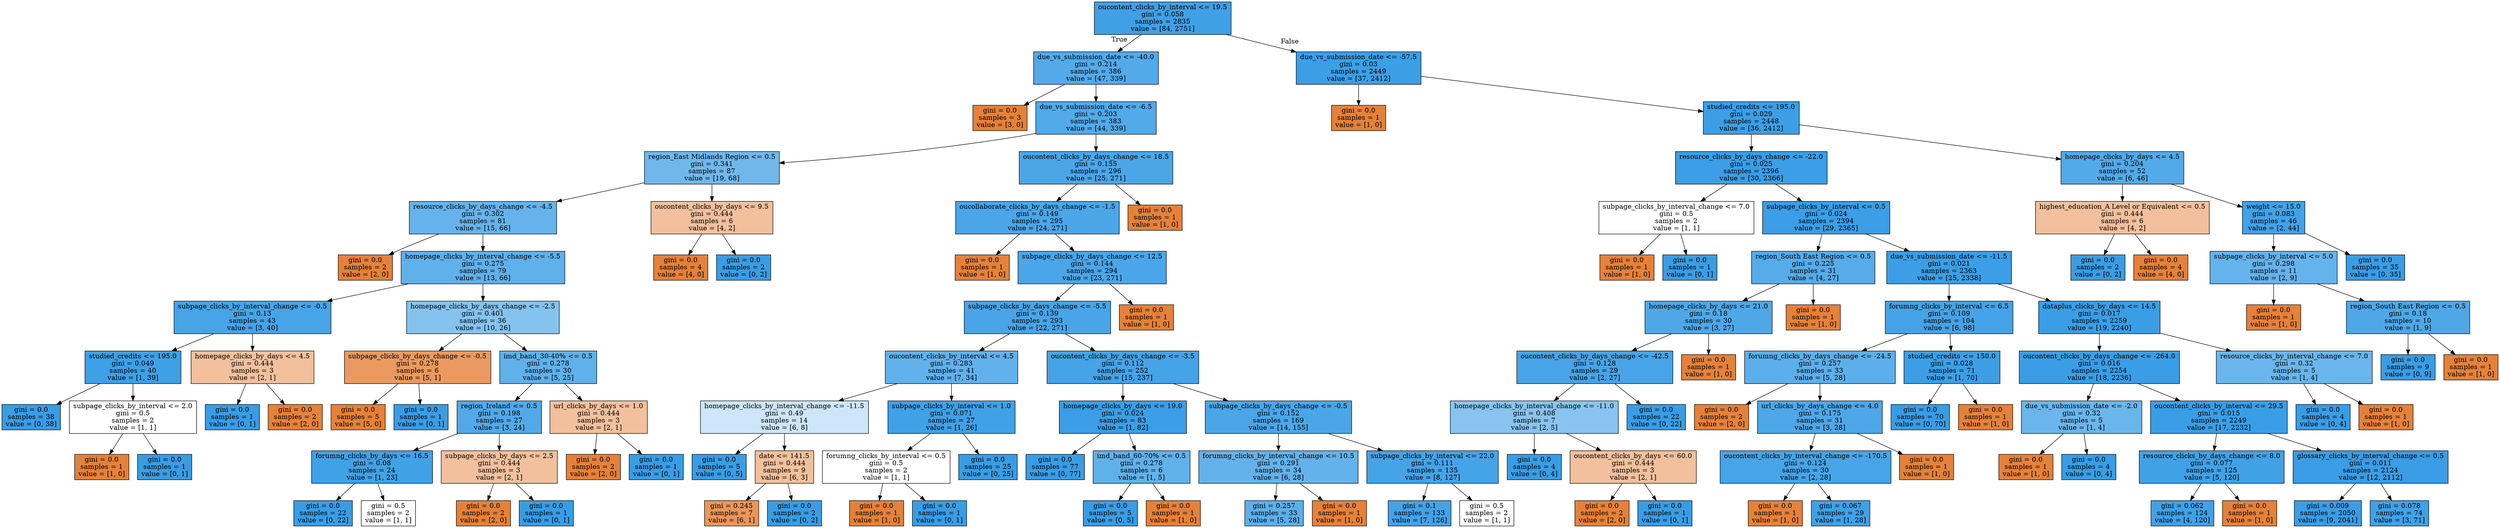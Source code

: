 digraph Tree {
node [shape=box, style="filled", color="black"] ;
0 [label="oucontent_clicks_by_interval <= 19.5\ngini = 0.058\nsamples = 2835\nvalue = [84, 2751]", fillcolor="#399de5f7"] ;
1 [label="due_vs_submission_date <= -40.0\ngini = 0.214\nsamples = 386\nvalue = [47, 339]", fillcolor="#399de5dc"] ;
0 -> 1 [labeldistance=2.5, labelangle=45, headlabel="True"] ;
2 [label="gini = 0.0\nsamples = 3\nvalue = [3, 0]", fillcolor="#e58139ff"] ;
1 -> 2 ;
3 [label="due_vs_submission_date <= -6.5\ngini = 0.203\nsamples = 383\nvalue = [44, 339]", fillcolor="#399de5de"] ;
1 -> 3 ;
4 [label="region_East Midlands Region <= 0.5\ngini = 0.341\nsamples = 87\nvalue = [19, 68]", fillcolor="#399de5b8"] ;
3 -> 4 ;
5 [label="resource_clicks_by_days_change <= -4.5\ngini = 0.302\nsamples = 81\nvalue = [15, 66]", fillcolor="#399de5c5"] ;
4 -> 5 ;
6 [label="gini = 0.0\nsamples = 2\nvalue = [2, 0]", fillcolor="#e58139ff"] ;
5 -> 6 ;
7 [label="homepage_clicks_by_interval_change <= -5.5\ngini = 0.275\nsamples = 79\nvalue = [13, 66]", fillcolor="#399de5cd"] ;
5 -> 7 ;
8 [label="subpage_clicks_by_interval_change <= -0.5\ngini = 0.13\nsamples = 43\nvalue = [3, 40]", fillcolor="#399de5ec"] ;
7 -> 8 ;
9 [label="studied_credits <= 195.0\ngini = 0.049\nsamples = 40\nvalue = [1, 39]", fillcolor="#399de5f8"] ;
8 -> 9 ;
10 [label="gini = 0.0\nsamples = 38\nvalue = [0, 38]", fillcolor="#399de5ff"] ;
9 -> 10 ;
11 [label="subpage_clicks_by_interval <= 2.0\ngini = 0.5\nsamples = 2\nvalue = [1, 1]", fillcolor="#e5813900"] ;
9 -> 11 ;
12 [label="gini = 0.0\nsamples = 1\nvalue = [1, 0]", fillcolor="#e58139ff"] ;
11 -> 12 ;
13 [label="gini = 0.0\nsamples = 1\nvalue = [0, 1]", fillcolor="#399de5ff"] ;
11 -> 13 ;
14 [label="homepage_clicks_by_days <= 4.5\ngini = 0.444\nsamples = 3\nvalue = [2, 1]", fillcolor="#e581397f"] ;
8 -> 14 ;
15 [label="gini = 0.0\nsamples = 1\nvalue = [0, 1]", fillcolor="#399de5ff"] ;
14 -> 15 ;
16 [label="gini = 0.0\nsamples = 2\nvalue = [2, 0]", fillcolor="#e58139ff"] ;
14 -> 16 ;
17 [label="homepage_clicks_by_days_change <= -2.5\ngini = 0.401\nsamples = 36\nvalue = [10, 26]", fillcolor="#399de59d"] ;
7 -> 17 ;
18 [label="subpage_clicks_by_days_change <= -0.5\ngini = 0.278\nsamples = 6\nvalue = [5, 1]", fillcolor="#e58139cc"] ;
17 -> 18 ;
19 [label="gini = 0.0\nsamples = 5\nvalue = [5, 0]", fillcolor="#e58139ff"] ;
18 -> 19 ;
20 [label="gini = 0.0\nsamples = 1\nvalue = [0, 1]", fillcolor="#399de5ff"] ;
18 -> 20 ;
21 [label="imd_band_30-40% <= 0.5\ngini = 0.278\nsamples = 30\nvalue = [5, 25]", fillcolor="#399de5cc"] ;
17 -> 21 ;
22 [label="region_Ireland <= 0.5\ngini = 0.198\nsamples = 27\nvalue = [3, 24]", fillcolor="#399de5df"] ;
21 -> 22 ;
23 [label="forumng_clicks_by_days <= 16.5\ngini = 0.08\nsamples = 24\nvalue = [1, 23]", fillcolor="#399de5f4"] ;
22 -> 23 ;
24 [label="gini = 0.0\nsamples = 22\nvalue = [0, 22]", fillcolor="#399de5ff"] ;
23 -> 24 ;
25 [label="gini = 0.5\nsamples = 2\nvalue = [1, 1]", fillcolor="#e5813900"] ;
23 -> 25 ;
26 [label="subpage_clicks_by_days <= 2.5\ngini = 0.444\nsamples = 3\nvalue = [2, 1]", fillcolor="#e581397f"] ;
22 -> 26 ;
27 [label="gini = 0.0\nsamples = 2\nvalue = [2, 0]", fillcolor="#e58139ff"] ;
26 -> 27 ;
28 [label="gini = 0.0\nsamples = 1\nvalue = [0, 1]", fillcolor="#399de5ff"] ;
26 -> 28 ;
29 [label="url_clicks_by_days <= 1.0\ngini = 0.444\nsamples = 3\nvalue = [2, 1]", fillcolor="#e581397f"] ;
21 -> 29 ;
30 [label="gini = 0.0\nsamples = 2\nvalue = [2, 0]", fillcolor="#e58139ff"] ;
29 -> 30 ;
31 [label="gini = 0.0\nsamples = 1\nvalue = [0, 1]", fillcolor="#399de5ff"] ;
29 -> 31 ;
32 [label="oucontent_clicks_by_days <= 9.5\ngini = 0.444\nsamples = 6\nvalue = [4, 2]", fillcolor="#e581397f"] ;
4 -> 32 ;
33 [label="gini = 0.0\nsamples = 4\nvalue = [4, 0]", fillcolor="#e58139ff"] ;
32 -> 33 ;
34 [label="gini = 0.0\nsamples = 2\nvalue = [0, 2]", fillcolor="#399de5ff"] ;
32 -> 34 ;
35 [label="oucontent_clicks_by_days_change <= 18.5\ngini = 0.155\nsamples = 296\nvalue = [25, 271]", fillcolor="#399de5e7"] ;
3 -> 35 ;
36 [label="oucollaborate_clicks_by_days_change <= -1.5\ngini = 0.149\nsamples = 295\nvalue = [24, 271]", fillcolor="#399de5e8"] ;
35 -> 36 ;
37 [label="gini = 0.0\nsamples = 1\nvalue = [1, 0]", fillcolor="#e58139ff"] ;
36 -> 37 ;
38 [label="subpage_clicks_by_days_change <= 12.5\ngini = 0.144\nsamples = 294\nvalue = [23, 271]", fillcolor="#399de5e9"] ;
36 -> 38 ;
39 [label="subpage_clicks_by_days_change <= -5.5\ngini = 0.139\nsamples = 293\nvalue = [22, 271]", fillcolor="#399de5ea"] ;
38 -> 39 ;
40 [label="oucontent_clicks_by_interval <= 4.5\ngini = 0.283\nsamples = 41\nvalue = [7, 34]", fillcolor="#399de5ca"] ;
39 -> 40 ;
41 [label="homepage_clicks_by_interval_change <= -11.5\ngini = 0.49\nsamples = 14\nvalue = [6, 8]", fillcolor="#399de540"] ;
40 -> 41 ;
42 [label="gini = 0.0\nsamples = 5\nvalue = [0, 5]", fillcolor="#399de5ff"] ;
41 -> 42 ;
43 [label="date <= 141.5\ngini = 0.444\nsamples = 9\nvalue = [6, 3]", fillcolor="#e581397f"] ;
41 -> 43 ;
44 [label="gini = 0.245\nsamples = 7\nvalue = [6, 1]", fillcolor="#e58139d4"] ;
43 -> 44 ;
45 [label="gini = 0.0\nsamples = 2\nvalue = [0, 2]", fillcolor="#399de5ff"] ;
43 -> 45 ;
46 [label="subpage_clicks_by_interval <= 1.0\ngini = 0.071\nsamples = 27\nvalue = [1, 26]", fillcolor="#399de5f5"] ;
40 -> 46 ;
47 [label="forumng_clicks_by_interval <= 0.5\ngini = 0.5\nsamples = 2\nvalue = [1, 1]", fillcolor="#e5813900"] ;
46 -> 47 ;
48 [label="gini = 0.0\nsamples = 1\nvalue = [1, 0]", fillcolor="#e58139ff"] ;
47 -> 48 ;
49 [label="gini = 0.0\nsamples = 1\nvalue = [0, 1]", fillcolor="#399de5ff"] ;
47 -> 49 ;
50 [label="gini = 0.0\nsamples = 25\nvalue = [0, 25]", fillcolor="#399de5ff"] ;
46 -> 50 ;
51 [label="oucontent_clicks_by_days_change <= -3.5\ngini = 0.112\nsamples = 252\nvalue = [15, 237]", fillcolor="#399de5ef"] ;
39 -> 51 ;
52 [label="homepage_clicks_by_days <= 19.0\ngini = 0.024\nsamples = 83\nvalue = [1, 82]", fillcolor="#399de5fc"] ;
51 -> 52 ;
53 [label="gini = 0.0\nsamples = 77\nvalue = [0, 77]", fillcolor="#399de5ff"] ;
52 -> 53 ;
54 [label="imd_band_60-70% <= 0.5\ngini = 0.278\nsamples = 6\nvalue = [1, 5]", fillcolor="#399de5cc"] ;
52 -> 54 ;
55 [label="gini = 0.0\nsamples = 5\nvalue = [0, 5]", fillcolor="#399de5ff"] ;
54 -> 55 ;
56 [label="gini = 0.0\nsamples = 1\nvalue = [1, 0]", fillcolor="#e58139ff"] ;
54 -> 56 ;
57 [label="subpage_clicks_by_days_change <= -0.5\ngini = 0.152\nsamples = 169\nvalue = [14, 155]", fillcolor="#399de5e8"] ;
51 -> 57 ;
58 [label="forumng_clicks_by_interval_change <= 10.5\ngini = 0.291\nsamples = 34\nvalue = [6, 28]", fillcolor="#399de5c8"] ;
57 -> 58 ;
59 [label="gini = 0.257\nsamples = 33\nvalue = [5, 28]", fillcolor="#399de5d1"] ;
58 -> 59 ;
60 [label="gini = 0.0\nsamples = 1\nvalue = [1, 0]", fillcolor="#e58139ff"] ;
58 -> 60 ;
61 [label="subpage_clicks_by_interval <= 22.0\ngini = 0.111\nsamples = 135\nvalue = [8, 127]", fillcolor="#399de5ef"] ;
57 -> 61 ;
62 [label="gini = 0.1\nsamples = 133\nvalue = [7, 126]", fillcolor="#399de5f1"] ;
61 -> 62 ;
63 [label="gini = 0.5\nsamples = 2\nvalue = [1, 1]", fillcolor="#e5813900"] ;
61 -> 63 ;
64 [label="gini = 0.0\nsamples = 1\nvalue = [1, 0]", fillcolor="#e58139ff"] ;
38 -> 64 ;
65 [label="gini = 0.0\nsamples = 1\nvalue = [1, 0]", fillcolor="#e58139ff"] ;
35 -> 65 ;
66 [label="due_vs_submission_date <= -57.5\ngini = 0.03\nsamples = 2449\nvalue = [37, 2412]", fillcolor="#399de5fb"] ;
0 -> 66 [labeldistance=2.5, labelangle=-45, headlabel="False"] ;
67 [label="gini = 0.0\nsamples = 1\nvalue = [1, 0]", fillcolor="#e58139ff"] ;
66 -> 67 ;
68 [label="studied_credits <= 195.0\ngini = 0.029\nsamples = 2448\nvalue = [36, 2412]", fillcolor="#399de5fb"] ;
66 -> 68 ;
69 [label="resource_clicks_by_days_change <= -22.0\ngini = 0.025\nsamples = 2396\nvalue = [30, 2366]", fillcolor="#399de5fc"] ;
68 -> 69 ;
70 [label="subpage_clicks_by_interval_change <= 7.0\ngini = 0.5\nsamples = 2\nvalue = [1, 1]", fillcolor="#e5813900"] ;
69 -> 70 ;
71 [label="gini = 0.0\nsamples = 1\nvalue = [1, 0]", fillcolor="#e58139ff"] ;
70 -> 71 ;
72 [label="gini = 0.0\nsamples = 1\nvalue = [0, 1]", fillcolor="#399de5ff"] ;
70 -> 72 ;
73 [label="subpage_clicks_by_interval <= 0.5\ngini = 0.024\nsamples = 2394\nvalue = [29, 2365]", fillcolor="#399de5fc"] ;
69 -> 73 ;
74 [label="region_South East Region <= 0.5\ngini = 0.225\nsamples = 31\nvalue = [4, 27]", fillcolor="#399de5d9"] ;
73 -> 74 ;
75 [label="homepage_clicks_by_days <= 21.0\ngini = 0.18\nsamples = 30\nvalue = [3, 27]", fillcolor="#399de5e3"] ;
74 -> 75 ;
76 [label="oucontent_clicks_by_days_change <= -42.5\ngini = 0.128\nsamples = 29\nvalue = [2, 27]", fillcolor="#399de5ec"] ;
75 -> 76 ;
77 [label="homepage_clicks_by_interval_change <= -11.0\ngini = 0.408\nsamples = 7\nvalue = [2, 5]", fillcolor="#399de599"] ;
76 -> 77 ;
78 [label="gini = 0.0\nsamples = 4\nvalue = [0, 4]", fillcolor="#399de5ff"] ;
77 -> 78 ;
79 [label="oucontent_clicks_by_days <= 60.0\ngini = 0.444\nsamples = 3\nvalue = [2, 1]", fillcolor="#e581397f"] ;
77 -> 79 ;
80 [label="gini = 0.0\nsamples = 2\nvalue = [2, 0]", fillcolor="#e58139ff"] ;
79 -> 80 ;
81 [label="gini = 0.0\nsamples = 1\nvalue = [0, 1]", fillcolor="#399de5ff"] ;
79 -> 81 ;
82 [label="gini = 0.0\nsamples = 22\nvalue = [0, 22]", fillcolor="#399de5ff"] ;
76 -> 82 ;
83 [label="gini = 0.0\nsamples = 1\nvalue = [1, 0]", fillcolor="#e58139ff"] ;
75 -> 83 ;
84 [label="gini = 0.0\nsamples = 1\nvalue = [1, 0]", fillcolor="#e58139ff"] ;
74 -> 84 ;
85 [label="due_vs_submission_date <= -11.5\ngini = 0.021\nsamples = 2363\nvalue = [25, 2338]", fillcolor="#399de5fc"] ;
73 -> 85 ;
86 [label="forumng_clicks_by_interval <= 6.5\ngini = 0.109\nsamples = 104\nvalue = [6, 98]", fillcolor="#399de5ef"] ;
85 -> 86 ;
87 [label="forumng_clicks_by_days_change <= -24.5\ngini = 0.257\nsamples = 33\nvalue = [5, 28]", fillcolor="#399de5d1"] ;
86 -> 87 ;
88 [label="gini = 0.0\nsamples = 2\nvalue = [2, 0]", fillcolor="#e58139ff"] ;
87 -> 88 ;
89 [label="url_clicks_by_days_change <= 4.0\ngini = 0.175\nsamples = 31\nvalue = [3, 28]", fillcolor="#399de5e4"] ;
87 -> 89 ;
90 [label="oucontent_clicks_by_interval_change <= -170.5\ngini = 0.124\nsamples = 30\nvalue = [2, 28]", fillcolor="#399de5ed"] ;
89 -> 90 ;
91 [label="gini = 0.0\nsamples = 1\nvalue = [1, 0]", fillcolor="#e58139ff"] ;
90 -> 91 ;
92 [label="gini = 0.067\nsamples = 29\nvalue = [1, 28]", fillcolor="#399de5f6"] ;
90 -> 92 ;
93 [label="gini = 0.0\nsamples = 1\nvalue = [1, 0]", fillcolor="#e58139ff"] ;
89 -> 93 ;
94 [label="studied_credits <= 150.0\ngini = 0.028\nsamples = 71\nvalue = [1, 70]", fillcolor="#399de5fb"] ;
86 -> 94 ;
95 [label="gini = 0.0\nsamples = 70\nvalue = [0, 70]", fillcolor="#399de5ff"] ;
94 -> 95 ;
96 [label="gini = 0.0\nsamples = 1\nvalue = [1, 0]", fillcolor="#e58139ff"] ;
94 -> 96 ;
97 [label="dataplus_clicks_by_days <= 14.5\ngini = 0.017\nsamples = 2259\nvalue = [19, 2240]", fillcolor="#399de5fd"] ;
85 -> 97 ;
98 [label="oucontent_clicks_by_days_change <= -264.0\ngini = 0.016\nsamples = 2254\nvalue = [18, 2236]", fillcolor="#399de5fd"] ;
97 -> 98 ;
99 [label="due_vs_submission_date <= -2.0\ngini = 0.32\nsamples = 5\nvalue = [1, 4]", fillcolor="#399de5bf"] ;
98 -> 99 ;
100 [label="gini = 0.0\nsamples = 1\nvalue = [1, 0]", fillcolor="#e58139ff"] ;
99 -> 100 ;
101 [label="gini = 0.0\nsamples = 4\nvalue = [0, 4]", fillcolor="#399de5ff"] ;
99 -> 101 ;
102 [label="oucontent_clicks_by_interval <= 29.5\ngini = 0.015\nsamples = 2249\nvalue = [17, 2232]", fillcolor="#399de5fd"] ;
98 -> 102 ;
103 [label="resource_clicks_by_days_change <= 8.0\ngini = 0.077\nsamples = 125\nvalue = [5, 120]", fillcolor="#399de5f4"] ;
102 -> 103 ;
104 [label="gini = 0.062\nsamples = 124\nvalue = [4, 120]", fillcolor="#399de5f6"] ;
103 -> 104 ;
105 [label="gini = 0.0\nsamples = 1\nvalue = [1, 0]", fillcolor="#e58139ff"] ;
103 -> 105 ;
106 [label="glossary_clicks_by_interval_change <= 0.5\ngini = 0.011\nsamples = 2124\nvalue = [12, 2112]", fillcolor="#399de5fe"] ;
102 -> 106 ;
107 [label="gini = 0.009\nsamples = 2050\nvalue = [9, 2041]", fillcolor="#399de5fe"] ;
106 -> 107 ;
108 [label="gini = 0.078\nsamples = 74\nvalue = [3, 71]", fillcolor="#399de5f4"] ;
106 -> 108 ;
109 [label="resource_clicks_by_interval_change <= 7.0\ngini = 0.32\nsamples = 5\nvalue = [1, 4]", fillcolor="#399de5bf"] ;
97 -> 109 ;
110 [label="gini = 0.0\nsamples = 4\nvalue = [0, 4]", fillcolor="#399de5ff"] ;
109 -> 110 ;
111 [label="gini = 0.0\nsamples = 1\nvalue = [1, 0]", fillcolor="#e58139ff"] ;
109 -> 111 ;
112 [label="homepage_clicks_by_days <= 4.5\ngini = 0.204\nsamples = 52\nvalue = [6, 46]", fillcolor="#399de5de"] ;
68 -> 112 ;
113 [label="highest_education_A Level or Equivalent <= 0.5\ngini = 0.444\nsamples = 6\nvalue = [4, 2]", fillcolor="#e581397f"] ;
112 -> 113 ;
114 [label="gini = 0.0\nsamples = 2\nvalue = [0, 2]", fillcolor="#399de5ff"] ;
113 -> 114 ;
115 [label="gini = 0.0\nsamples = 4\nvalue = [4, 0]", fillcolor="#e58139ff"] ;
113 -> 115 ;
116 [label="weight <= 15.0\ngini = 0.083\nsamples = 46\nvalue = [2, 44]", fillcolor="#399de5f3"] ;
112 -> 116 ;
117 [label="subpage_clicks_by_interval <= 5.0\ngini = 0.298\nsamples = 11\nvalue = [2, 9]", fillcolor="#399de5c6"] ;
116 -> 117 ;
118 [label="gini = 0.0\nsamples = 1\nvalue = [1, 0]", fillcolor="#e58139ff"] ;
117 -> 118 ;
119 [label="region_South East Region <= 0.5\ngini = 0.18\nsamples = 10\nvalue = [1, 9]", fillcolor="#399de5e3"] ;
117 -> 119 ;
120 [label="gini = 0.0\nsamples = 9\nvalue = [0, 9]", fillcolor="#399de5ff"] ;
119 -> 120 ;
121 [label="gini = 0.0\nsamples = 1\nvalue = [1, 0]", fillcolor="#e58139ff"] ;
119 -> 121 ;
122 [label="gini = 0.0\nsamples = 35\nvalue = [0, 35]", fillcolor="#399de5ff"] ;
116 -> 122 ;
}